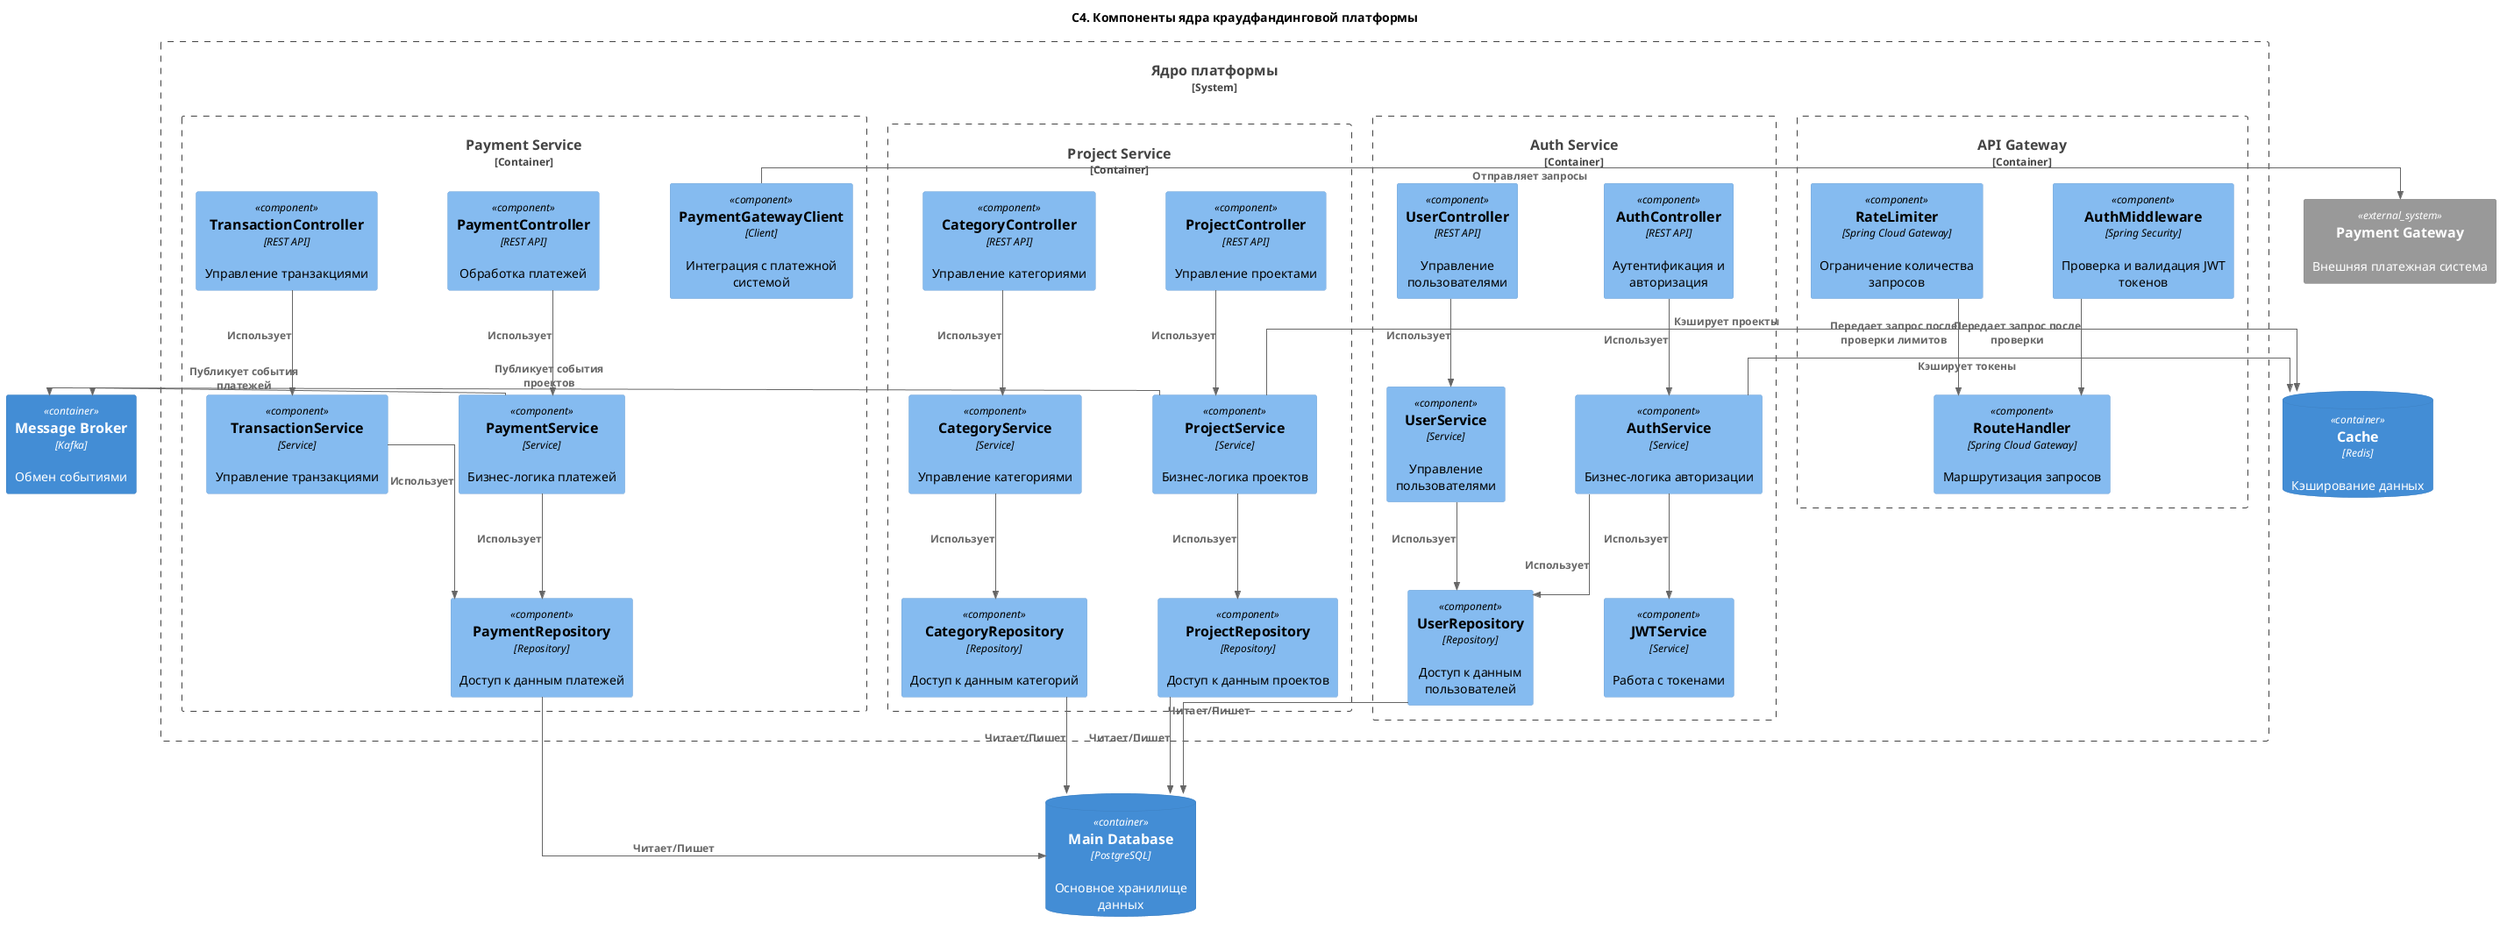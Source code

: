 @startuml
!include <C4/C4_Component>

' Настройки для улучшения внешнего вида
skinparam linetype ortho
skinparam ranksep 100
skinparam nodesep 80

' Принудительная вертикальная ориентация
top to bottom direction

title "C4. Компоненты ядра краудфандинговой платформы"

System_Boundary(core_services, "Ядро платформы") {
    ' API Gateway
    Container_Boundary(gateway_service, "API Gateway") {
        Component(auth_middleware, "AuthMiddleware", "Spring Security", "Проверка и валидация JWT токенов")
        Component(rate_limiter, "RateLimiter", "Spring Cloud Gateway", "Ограничение количества запросов")
        Component(route_handler, "RouteHandler", "Spring Cloud Gateway", "Маршрутизация запросов")
    }

    ' Auth Service
    Container_Boundary(auth_service, "Auth Service") {
        Component(auth_controller, "AuthController", "REST API", "Аутентификация и авторизация")
        Component(user_controller, "UserController", "REST API", "Управление пользователями")
        Component(auth_service_impl, "AuthService", "Service", "Бизнес-логика авторизации")
        Component(user_service_impl, "UserService", "Service", "Управление пользователями")
        Component(jwt_service, "JWTService", "Service", "Работа с токенами")
        Component(user_repository, "UserRepository", "Repository", "Доступ к данным пользователей")
    }

    ' Project Service
    Container_Boundary(project_service, "Project Service") {
        Component(project_controller, "ProjectController", "REST API", "Управление проектами")
        Component(category_controller, "CategoryController", "REST API", "Управление категориями")
        Component(project_service_impl, "ProjectService", "Service", "Бизнес-логика проектов")
        Component(category_service_impl, "CategoryService", "Service", "Управление категориями")
        Component(project_repository, "ProjectRepository", "Repository", "Доступ к данным проектов")
        Component(category_repository, "CategoryRepository", "Repository", "Доступ к данным категорий")
    }

    ' Payment Service
    Container_Boundary(payment_service, "Payment Service") {
        Component(payment_controller, "PaymentController", "REST API", "Обработка платежей")
        Component(transaction_controller, "TransactionController", "REST API", "Управление транзакциями")
        Component(payment_service_impl, "PaymentService", "Service", "Бизнес-логика платежей")
        Component(transaction_service_impl, "TransactionService", "Service", "Управление транзакциями")
        Component(payment_repository, "PaymentRepository", "Repository", "Доступ к данным платежей")
        Component(payment_gateway_client, "PaymentGatewayClient", "Client", "Интеграция с платежной системой")
    }
}

' Внешние системы
System_Ext(payment_gateway, "Payment Gateway", "Внешняя платежная система")
ContainerDb(main_db, "Main Database", "PostgreSQL", "Основное хранилище данных")
ContainerDb(cache, "Cache", "Redis", "Кэширование данных")
Container(kafka, "Message Broker", "Kafka", "Обмен событиями")

' Связи между компонентами API Gateway
Rel_D(auth_middleware, route_handler, "Передает запрос после проверки")
Rel_D(rate_limiter, route_handler, "Передает запрос после проверки лимитов")

' Связи Auth Service
Rel_D(auth_controller, auth_service_impl, "Использует")
Rel_D(user_controller, user_service_impl, "Использует")
Rel_D(auth_service_impl, jwt_service, "Использует")
Rel_D(auth_service_impl, user_repository, "Использует")
Rel_D(user_service_impl, user_repository, "Использует")

' Связи Project Service
Rel_D(project_controller, project_service_impl, "Использует")
Rel_D(category_controller, category_service_impl, "Использует")
Rel_D(project_service_impl, project_repository, "Использует")
Rel_D(category_service_impl, category_repository, "Использует")

' Связи Payment Service
Rel_D(payment_controller, payment_service_impl, "Использует")
Rel_D(transaction_controller, transaction_service_impl, "Использует")
Rel_D(payment_service_impl, payment_repository, "Использует")
Rel_D(transaction_service_impl, payment_repository, "Использует")
Rel_R(payment_gateway_client, payment_gateway, "Отправляет запросы")

' Связи с базами данных
Rel_D(user_repository, main_db, "Читает/Пишет")
Rel_D(project_repository, main_db, "Читает/Пишет")
Rel_D(category_repository, main_db, "Читает/Пишет")
Rel_D(payment_repository, main_db, "Читает/Пишет")

' Связи с кэшем
Rel_R(auth_service_impl, cache, "Кэширует токены")
Rel_R(project_service_impl, cache, "Кэширует проекты")

' Связи с Kafka
Rel_L(payment_service_impl, kafka, "Публикует события платежей")
Rel_L(project_service_impl, kafka, "Публикует события проектов")

@enduml
